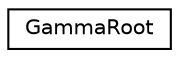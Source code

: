 digraph "Graphical Class Hierarchy"
{
  edge [fontname="Helvetica",fontsize="10",labelfontname="Helvetica",labelfontsize="10"];
  node [fontname="Helvetica",fontsize="10",shape=record];
  rankdir="LR";
  Node1 [label="GammaRoot",height=0.2,width=0.4,color="black", fillcolor="white", style="filled",URL="$d0/dc6/struct_gamma_root.html"];
}
